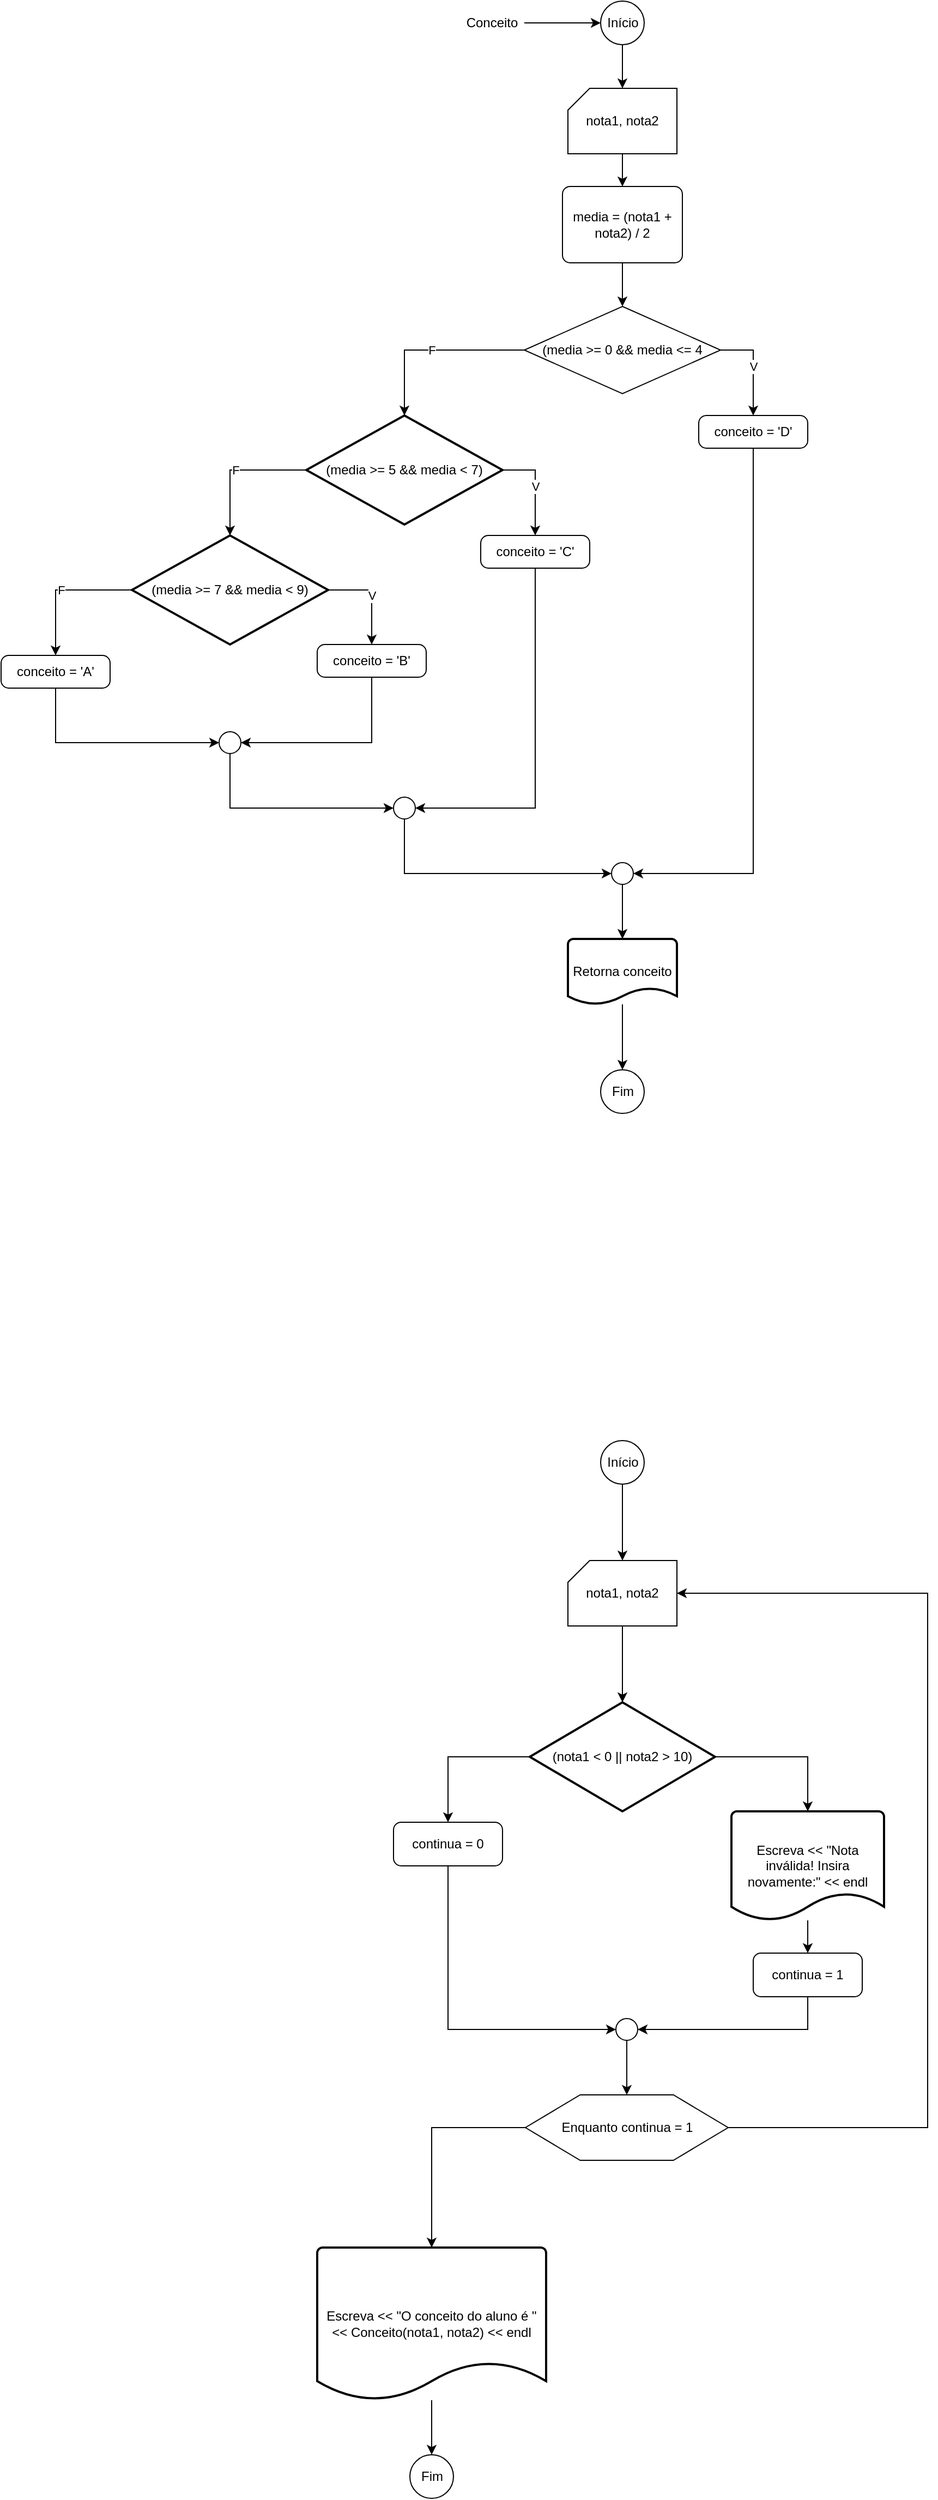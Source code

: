 <mxfile version="18.1.3" type="device"><diagram id="qySyu2FI9vdfmFaVD9jd" name="Página-1"><mxGraphModel dx="1799" dy="822" grid="1" gridSize="10" guides="1" tooltips="1" connect="1" arrows="1" fold="1" page="1" pageScale="1" pageWidth="827" pageHeight="1169" math="0" shadow="0"><root><mxCell id="0"/><mxCell id="1" parent="0"/><mxCell id="bimzqKz8tjTtInjR9134-6" value="" style="edgeStyle=orthogonalEdgeStyle;rounded=0;orthogonalLoop=1;jettySize=auto;html=1;" edge="1" parent="1" source="bimzqKz8tjTtInjR9134-1" target="bimzqKz8tjTtInjR9134-4"><mxGeometry relative="1" as="geometry"/></mxCell><mxCell id="bimzqKz8tjTtInjR9134-1" value="Início" style="verticalLabelPosition=middle;verticalAlign=middle;html=1;shape=mxgraph.flowchart.on-page_reference;labelPosition=center;align=center;" vertex="1" parent="1"><mxGeometry x="380" y="20" width="40" height="40" as="geometry"/></mxCell><mxCell id="bimzqKz8tjTtInjR9134-3" value="" style="edgeStyle=orthogonalEdgeStyle;rounded=0;orthogonalLoop=1;jettySize=auto;html=1;" edge="1" parent="1" source="bimzqKz8tjTtInjR9134-2" target="bimzqKz8tjTtInjR9134-1"><mxGeometry relative="1" as="geometry"/></mxCell><mxCell id="bimzqKz8tjTtInjR9134-2" value="Conceito" style="text;html=1;align=center;verticalAlign=middle;resizable=0;points=[];autosize=1;strokeColor=none;fillColor=none;" vertex="1" parent="1"><mxGeometry x="250" y="30" width="60" height="20" as="geometry"/></mxCell><mxCell id="bimzqKz8tjTtInjR9134-7" value="" style="edgeStyle=orthogonalEdgeStyle;rounded=0;orthogonalLoop=1;jettySize=auto;html=1;" edge="1" parent="1" source="bimzqKz8tjTtInjR9134-4" target="bimzqKz8tjTtInjR9134-5"><mxGeometry relative="1" as="geometry"/></mxCell><mxCell id="bimzqKz8tjTtInjR9134-4" value="nota1, nota2" style="verticalLabelPosition=middle;verticalAlign=middle;html=1;shape=card;whiteSpace=wrap;size=20;arcSize=12;labelPosition=center;align=center;" vertex="1" parent="1"><mxGeometry x="350" y="100" width="100" height="60" as="geometry"/></mxCell><mxCell id="bimzqKz8tjTtInjR9134-9" value="" style="edgeStyle=orthogonalEdgeStyle;rounded=0;orthogonalLoop=1;jettySize=auto;html=1;" edge="1" parent="1" source="bimzqKz8tjTtInjR9134-5" target="bimzqKz8tjTtInjR9134-8"><mxGeometry relative="1" as="geometry"/></mxCell><mxCell id="bimzqKz8tjTtInjR9134-5" value="media = (nota1 + nota2) / 2" style="rounded=1;whiteSpace=wrap;html=1;absoluteArcSize=1;arcSize=14;strokeWidth=1;" vertex="1" parent="1"><mxGeometry x="345" y="190" width="110" height="70" as="geometry"/></mxCell><mxCell id="bimzqKz8tjTtInjR9134-11" value="V" style="edgeStyle=orthogonalEdgeStyle;rounded=0;orthogonalLoop=1;jettySize=auto;html=1;entryX=0.5;entryY=0;entryDx=0;entryDy=0;" edge="1" parent="1" source="bimzqKz8tjTtInjR9134-8" target="bimzqKz8tjTtInjR9134-10"><mxGeometry relative="1" as="geometry"><Array as="points"><mxPoint x="520" y="340"/></Array></mxGeometry></mxCell><mxCell id="bimzqKz8tjTtInjR9134-14" value="F" style="edgeStyle=orthogonalEdgeStyle;rounded=0;orthogonalLoop=1;jettySize=auto;html=1;entryX=0.5;entryY=0;entryDx=0;entryDy=0;entryPerimeter=0;" edge="1" parent="1" source="bimzqKz8tjTtInjR9134-8" target="bimzqKz8tjTtInjR9134-12"><mxGeometry relative="1" as="geometry"/></mxCell><mxCell id="bimzqKz8tjTtInjR9134-8" value="(media &amp;gt;= 0 &amp;amp;&amp;amp; media &amp;lt;= 4" style="rhombus;whiteSpace=wrap;html=1;" vertex="1" parent="1"><mxGeometry x="310" y="300" width="180" height="80" as="geometry"/></mxCell><mxCell id="bimzqKz8tjTtInjR9134-42" style="edgeStyle=orthogonalEdgeStyle;rounded=0;orthogonalLoop=1;jettySize=auto;html=1;entryX=1;entryY=0.5;entryDx=0;entryDy=0;entryPerimeter=0;" edge="1" parent="1" source="bimzqKz8tjTtInjR9134-10" target="bimzqKz8tjTtInjR9134-40"><mxGeometry relative="1" as="geometry"><Array as="points"><mxPoint x="520" y="820"/></Array></mxGeometry></mxCell><mxCell id="bimzqKz8tjTtInjR9134-10" value="conceito = 'D'" style="rounded=1;whiteSpace=wrap;html=1;absoluteArcSize=1;arcSize=14;strokeWidth=1;" vertex="1" parent="1"><mxGeometry x="470" y="400" width="100" height="30" as="geometry"/></mxCell><mxCell id="bimzqKz8tjTtInjR9134-16" value="V" style="edgeStyle=orthogonalEdgeStyle;rounded=0;orthogonalLoop=1;jettySize=auto;html=1;entryX=0.5;entryY=0;entryDx=0;entryDy=0;" edge="1" parent="1" source="bimzqKz8tjTtInjR9134-12" target="bimzqKz8tjTtInjR9134-15"><mxGeometry relative="1" as="geometry"><Array as="points"><mxPoint x="320" y="450"/></Array></mxGeometry></mxCell><mxCell id="bimzqKz8tjTtInjR9134-18" value="F" style="edgeStyle=orthogonalEdgeStyle;rounded=0;orthogonalLoop=1;jettySize=auto;html=1;entryX=0.5;entryY=0;entryDx=0;entryDy=0;entryPerimeter=0;" edge="1" parent="1" source="bimzqKz8tjTtInjR9134-12" target="bimzqKz8tjTtInjR9134-17"><mxGeometry relative="1" as="geometry"><Array as="points"><mxPoint x="40" y="450"/></Array></mxGeometry></mxCell><mxCell id="bimzqKz8tjTtInjR9134-12" value="(media &amp;gt;= 5 &amp;amp;&amp;amp; media &amp;lt; 7)" style="strokeWidth=2;html=1;shape=mxgraph.flowchart.decision;whiteSpace=wrap;" vertex="1" parent="1"><mxGeometry x="110" y="400" width="180" height="100" as="geometry"/></mxCell><mxCell id="bimzqKz8tjTtInjR9134-39" style="edgeStyle=orthogonalEdgeStyle;rounded=0;orthogonalLoop=1;jettySize=auto;html=1;entryX=1;entryY=0.5;entryDx=0;entryDy=0;entryPerimeter=0;" edge="1" parent="1" source="bimzqKz8tjTtInjR9134-15" target="bimzqKz8tjTtInjR9134-37"><mxGeometry relative="1" as="geometry"><Array as="points"><mxPoint x="320" y="760"/></Array></mxGeometry></mxCell><mxCell id="bimzqKz8tjTtInjR9134-15" value="conceito = 'C'" style="rounded=1;whiteSpace=wrap;html=1;absoluteArcSize=1;arcSize=14;strokeWidth=1;" vertex="1" parent="1"><mxGeometry x="270" y="510" width="100" height="30" as="geometry"/></mxCell><mxCell id="bimzqKz8tjTtInjR9134-20" value="V" style="edgeStyle=orthogonalEdgeStyle;rounded=0;orthogonalLoop=1;jettySize=auto;html=1;entryX=0.5;entryY=0;entryDx=0;entryDy=0;" edge="1" parent="1" source="bimzqKz8tjTtInjR9134-17" target="bimzqKz8tjTtInjR9134-19"><mxGeometry relative="1" as="geometry"><Array as="points"><mxPoint x="170" y="560"/></Array></mxGeometry></mxCell><mxCell id="bimzqKz8tjTtInjR9134-23" value="F" style="edgeStyle=orthogonalEdgeStyle;rounded=0;orthogonalLoop=1;jettySize=auto;html=1;entryX=0.5;entryY=0;entryDx=0;entryDy=0;entryPerimeter=0;" edge="1" parent="1" source="bimzqKz8tjTtInjR9134-17"><mxGeometry relative="1" as="geometry"><mxPoint x="-120" y="620" as="targetPoint"/><Array as="points"><mxPoint x="-120" y="560"/></Array></mxGeometry></mxCell><mxCell id="bimzqKz8tjTtInjR9134-17" value="(media &amp;gt;= 7 &amp;amp;&amp;amp; media &amp;lt; 9)" style="strokeWidth=2;html=1;shape=mxgraph.flowchart.decision;whiteSpace=wrap;" vertex="1" parent="1"><mxGeometry x="-50" y="510" width="180" height="100" as="geometry"/></mxCell><mxCell id="bimzqKz8tjTtInjR9134-55" style="edgeStyle=orthogonalEdgeStyle;rounded=0;orthogonalLoop=1;jettySize=auto;html=1;entryX=1;entryY=0.5;entryDx=0;entryDy=0;entryPerimeter=0;" edge="1" parent="1" source="bimzqKz8tjTtInjR9134-19" target="bimzqKz8tjTtInjR9134-32"><mxGeometry relative="1" as="geometry"><Array as="points"><mxPoint x="170" y="700"/></Array></mxGeometry></mxCell><mxCell id="bimzqKz8tjTtInjR9134-19" value="conceito = 'B'" style="rounded=1;whiteSpace=wrap;html=1;absoluteArcSize=1;arcSize=14;strokeWidth=1;" vertex="1" parent="1"><mxGeometry x="120" y="610" width="100" height="30" as="geometry"/></mxCell><mxCell id="bimzqKz8tjTtInjR9134-54" style="edgeStyle=orthogonalEdgeStyle;rounded=0;orthogonalLoop=1;jettySize=auto;html=1;entryX=0;entryY=0.5;entryDx=0;entryDy=0;entryPerimeter=0;" edge="1" parent="1" source="bimzqKz8tjTtInjR9134-24" target="bimzqKz8tjTtInjR9134-32"><mxGeometry relative="1" as="geometry"><Array as="points"><mxPoint x="-120" y="700"/></Array></mxGeometry></mxCell><mxCell id="bimzqKz8tjTtInjR9134-24" value="conceito = 'A'" style="rounded=1;whiteSpace=wrap;html=1;absoluteArcSize=1;arcSize=14;strokeWidth=1;" vertex="1" parent="1"><mxGeometry x="-170" y="620" width="100" height="30" as="geometry"/></mxCell><mxCell id="bimzqKz8tjTtInjR9134-56" style="edgeStyle=orthogonalEdgeStyle;rounded=0;orthogonalLoop=1;jettySize=auto;html=1;entryX=0;entryY=0.5;entryDx=0;entryDy=0;entryPerimeter=0;" edge="1" parent="1" source="bimzqKz8tjTtInjR9134-32" target="bimzqKz8tjTtInjR9134-37"><mxGeometry relative="1" as="geometry"><Array as="points"><mxPoint x="40" y="760"/></Array></mxGeometry></mxCell><mxCell id="bimzqKz8tjTtInjR9134-32" value="" style="verticalLabelPosition=bottom;verticalAlign=top;html=1;shape=mxgraph.flowchart.on-page_reference;" vertex="1" parent="1"><mxGeometry x="30" y="690" width="20" height="20" as="geometry"/></mxCell><mxCell id="bimzqKz8tjTtInjR9134-41" style="edgeStyle=orthogonalEdgeStyle;rounded=0;orthogonalLoop=1;jettySize=auto;html=1;entryX=0;entryY=0.5;entryDx=0;entryDy=0;entryPerimeter=0;" edge="1" parent="1" source="bimzqKz8tjTtInjR9134-37" target="bimzqKz8tjTtInjR9134-40"><mxGeometry relative="1" as="geometry"><Array as="points"><mxPoint x="200" y="820"/></Array></mxGeometry></mxCell><mxCell id="bimzqKz8tjTtInjR9134-37" value="" style="verticalLabelPosition=bottom;verticalAlign=top;html=1;shape=mxgraph.flowchart.on-page_reference;" vertex="1" parent="1"><mxGeometry x="190" y="750" width="20" height="20" as="geometry"/></mxCell><mxCell id="bimzqKz8tjTtInjR9134-44" value="" style="edgeStyle=orthogonalEdgeStyle;rounded=0;orthogonalLoop=1;jettySize=auto;html=1;" edge="1" parent="1" source="bimzqKz8tjTtInjR9134-40" target="bimzqKz8tjTtInjR9134-43"><mxGeometry relative="1" as="geometry"/></mxCell><mxCell id="bimzqKz8tjTtInjR9134-40" value="" style="verticalLabelPosition=bottom;verticalAlign=top;html=1;shape=mxgraph.flowchart.on-page_reference;" vertex="1" parent="1"><mxGeometry x="390" y="810" width="20" height="20" as="geometry"/></mxCell><mxCell id="bimzqKz8tjTtInjR9134-46" value="" style="edgeStyle=orthogonalEdgeStyle;rounded=0;orthogonalLoop=1;jettySize=auto;html=1;" edge="1" parent="1" source="bimzqKz8tjTtInjR9134-43" target="bimzqKz8tjTtInjR9134-45"><mxGeometry relative="1" as="geometry"/></mxCell><mxCell id="bimzqKz8tjTtInjR9134-43" value="Retorna conceito" style="strokeWidth=2;html=1;shape=mxgraph.flowchart.document2;whiteSpace=wrap;size=0.25;" vertex="1" parent="1"><mxGeometry x="350" y="880" width="100" height="60" as="geometry"/></mxCell><mxCell id="bimzqKz8tjTtInjR9134-45" value="Fim" style="verticalLabelPosition=middle;verticalAlign=middle;html=1;shape=mxgraph.flowchart.on-page_reference;labelPosition=center;align=center;" vertex="1" parent="1"><mxGeometry x="380" y="1000" width="40" height="40" as="geometry"/></mxCell><mxCell id="bimzqKz8tjTtInjR9134-57" value="" style="edgeStyle=orthogonalEdgeStyle;rounded=0;orthogonalLoop=1;jettySize=auto;html=1;" edge="1" parent="1" source="bimzqKz8tjTtInjR9134-47" target="bimzqKz8tjTtInjR9134-48"><mxGeometry relative="1" as="geometry"/></mxCell><mxCell id="bimzqKz8tjTtInjR9134-47" value="Início" style="verticalLabelPosition=middle;verticalAlign=middle;html=1;shape=mxgraph.flowchart.on-page_reference;labelPosition=center;align=center;" vertex="1" parent="1"><mxGeometry x="380" y="1340" width="40" height="40" as="geometry"/></mxCell><mxCell id="bimzqKz8tjTtInjR9134-59" value="" style="edgeStyle=orthogonalEdgeStyle;rounded=0;orthogonalLoop=1;jettySize=auto;html=1;" edge="1" parent="1" source="bimzqKz8tjTtInjR9134-48" target="bimzqKz8tjTtInjR9134-58"><mxGeometry relative="1" as="geometry"/></mxCell><mxCell id="bimzqKz8tjTtInjR9134-48" value="nota1, nota2" style="verticalLabelPosition=middle;verticalAlign=middle;html=1;shape=card;whiteSpace=wrap;size=20;arcSize=12;labelPosition=center;align=center;" vertex="1" parent="1"><mxGeometry x="350" y="1450" width="100" height="60" as="geometry"/></mxCell><mxCell id="bimzqKz8tjTtInjR9134-74" value="" style="edgeStyle=orthogonalEdgeStyle;rounded=0;orthogonalLoop=1;jettySize=auto;html=1;" edge="1" parent="1" source="bimzqKz8tjTtInjR9134-50" target="bimzqKz8tjTtInjR9134-52"><mxGeometry relative="1" as="geometry"/></mxCell><mxCell id="bimzqKz8tjTtInjR9134-50" value="Escreva &amp;lt;&amp;lt; &quot;O conceito do aluno é &quot; &amp;lt;&amp;lt; Conceito(nota1, nota2) &amp;lt;&amp;lt; endl" style="strokeWidth=2;html=1;shape=mxgraph.flowchart.document2;whiteSpace=wrap;size=0.25;" vertex="1" parent="1"><mxGeometry x="120" y="2080" width="210" height="140" as="geometry"/></mxCell><mxCell id="bimzqKz8tjTtInjR9134-52" value="Fim" style="verticalLabelPosition=middle;verticalAlign=middle;html=1;shape=mxgraph.flowchart.on-page_reference;labelPosition=center;align=center;" vertex="1" parent="1"><mxGeometry x="205" y="2270" width="40" height="40" as="geometry"/></mxCell><mxCell id="bimzqKz8tjTtInjR9134-61" style="edgeStyle=orthogonalEdgeStyle;rounded=0;orthogonalLoop=1;jettySize=auto;html=1;entryX=0.5;entryY=0;entryDx=0;entryDy=0;entryPerimeter=0;" edge="1" parent="1" source="bimzqKz8tjTtInjR9134-58" target="bimzqKz8tjTtInjR9134-60"><mxGeometry relative="1" as="geometry"/></mxCell><mxCell id="bimzqKz8tjTtInjR9134-66" style="edgeStyle=orthogonalEdgeStyle;rounded=0;orthogonalLoop=1;jettySize=auto;html=1;entryX=0.5;entryY=0;entryDx=0;entryDy=0;" edge="1" parent="1" source="bimzqKz8tjTtInjR9134-58" target="bimzqKz8tjTtInjR9134-65"><mxGeometry relative="1" as="geometry"/></mxCell><mxCell id="bimzqKz8tjTtInjR9134-58" value="(nota1 &amp;lt; 0 || nota2 &amp;gt; 10)" style="strokeWidth=2;html=1;shape=mxgraph.flowchart.decision;whiteSpace=wrap;" vertex="1" parent="1"><mxGeometry x="315" y="1580" width="170" height="100" as="geometry"/></mxCell><mxCell id="bimzqKz8tjTtInjR9134-63" value="" style="edgeStyle=orthogonalEdgeStyle;rounded=0;orthogonalLoop=1;jettySize=auto;html=1;" edge="1" parent="1" source="bimzqKz8tjTtInjR9134-60" target="bimzqKz8tjTtInjR9134-62"><mxGeometry relative="1" as="geometry"/></mxCell><mxCell id="bimzqKz8tjTtInjR9134-60" value="Escreva &amp;lt;&amp;lt; &quot;Nota inválida! Insira novamente:&quot; &amp;lt;&amp;lt; endl" style="strokeWidth=2;html=1;shape=mxgraph.flowchart.document2;whiteSpace=wrap;size=0.25;" vertex="1" parent="1"><mxGeometry x="500" y="1680" width="140" height="100" as="geometry"/></mxCell><mxCell id="bimzqKz8tjTtInjR9134-68" style="edgeStyle=orthogonalEdgeStyle;rounded=0;orthogonalLoop=1;jettySize=auto;html=1;entryX=1;entryY=0.5;entryDx=0;entryDy=0;entryPerimeter=0;" edge="1" parent="1" source="bimzqKz8tjTtInjR9134-62" target="bimzqKz8tjTtInjR9134-67"><mxGeometry relative="1" as="geometry"><Array as="points"><mxPoint x="570" y="1880"/></Array></mxGeometry></mxCell><mxCell id="bimzqKz8tjTtInjR9134-62" value="continua = 1" style="rounded=1;whiteSpace=wrap;html=1;absoluteArcSize=1;arcSize=14;strokeWidth=1;" vertex="1" parent="1"><mxGeometry x="520" y="1810" width="100" height="40" as="geometry"/></mxCell><mxCell id="bimzqKz8tjTtInjR9134-69" style="edgeStyle=orthogonalEdgeStyle;rounded=0;orthogonalLoop=1;jettySize=auto;html=1;entryX=0;entryY=0.5;entryDx=0;entryDy=0;entryPerimeter=0;" edge="1" parent="1" source="bimzqKz8tjTtInjR9134-65" target="bimzqKz8tjTtInjR9134-67"><mxGeometry relative="1" as="geometry"><Array as="points"><mxPoint x="240" y="1880"/></Array></mxGeometry></mxCell><mxCell id="bimzqKz8tjTtInjR9134-65" value="continua = 0" style="rounded=1;whiteSpace=wrap;html=1;absoluteArcSize=1;arcSize=14;strokeWidth=1;" vertex="1" parent="1"><mxGeometry x="190" y="1690" width="100" height="40" as="geometry"/></mxCell><mxCell id="bimzqKz8tjTtInjR9134-71" value="" style="edgeStyle=orthogonalEdgeStyle;rounded=0;orthogonalLoop=1;jettySize=auto;html=1;" edge="1" parent="1" source="bimzqKz8tjTtInjR9134-67" target="bimzqKz8tjTtInjR9134-70"><mxGeometry relative="1" as="geometry"/></mxCell><mxCell id="bimzqKz8tjTtInjR9134-67" value="" style="verticalLabelPosition=bottom;verticalAlign=top;html=1;shape=mxgraph.flowchart.on-page_reference;" vertex="1" parent="1"><mxGeometry x="394" y="1870" width="20" height="20" as="geometry"/></mxCell><mxCell id="bimzqKz8tjTtInjR9134-72" style="edgeStyle=orthogonalEdgeStyle;rounded=0;orthogonalLoop=1;jettySize=auto;html=1;entryX=1;entryY=0.5;entryDx=0;entryDy=0;entryPerimeter=0;" edge="1" parent="1" source="bimzqKz8tjTtInjR9134-70" target="bimzqKz8tjTtInjR9134-48"><mxGeometry relative="1" as="geometry"><Array as="points"><mxPoint x="680" y="1970"/><mxPoint x="680" y="1480"/></Array></mxGeometry></mxCell><mxCell id="bimzqKz8tjTtInjR9134-73" style="edgeStyle=orthogonalEdgeStyle;rounded=0;orthogonalLoop=1;jettySize=auto;html=1;entryX=0.5;entryY=0;entryDx=0;entryDy=0;entryPerimeter=0;" edge="1" parent="1" source="bimzqKz8tjTtInjR9134-70" target="bimzqKz8tjTtInjR9134-50"><mxGeometry relative="1" as="geometry"><Array as="points"><mxPoint x="225" y="1970"/></Array></mxGeometry></mxCell><mxCell id="bimzqKz8tjTtInjR9134-70" value="Enquanto continua = 1" style="verticalLabelPosition=middle;verticalAlign=middle;html=1;shape=hexagon;perimeter=hexagonPerimeter2;arcSize=6;size=0.27;labelPosition=center;align=center;" vertex="1" parent="1"><mxGeometry x="311" y="1940" width="186" height="60" as="geometry"/></mxCell></root></mxGraphModel></diagram></mxfile>